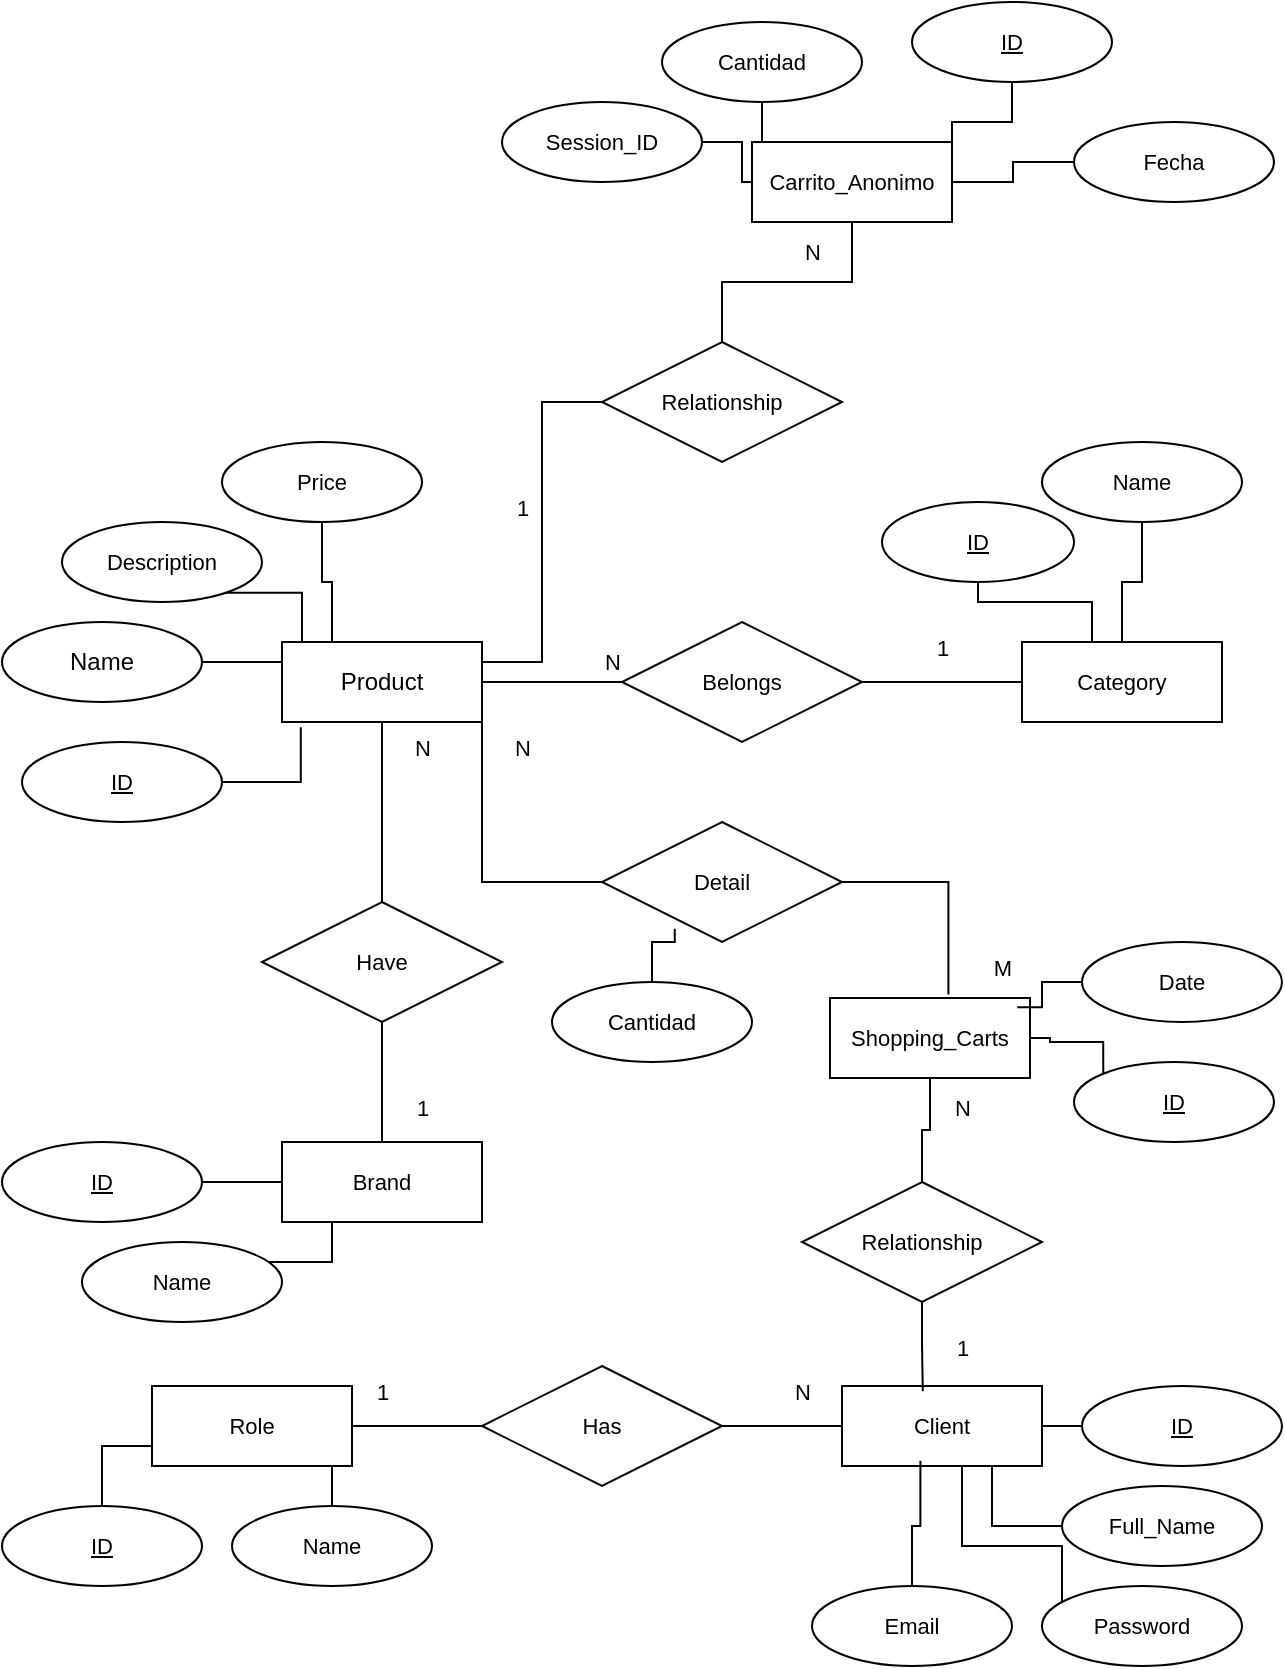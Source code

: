 <mxfile version="24.7.12">
  <diagram id="xYUuz_a5r-64GaqLZ1hu" name="Página-1">
    <mxGraphModel dx="1050" dy="557" grid="1" gridSize="10" guides="1" tooltips="1" connect="1" arrows="1" fold="1" page="1" pageScale="1" pageWidth="827" pageHeight="1169" math="0" shadow="0">
      <root>
        <mxCell id="0" />
        <mxCell id="1" parent="0" />
        <mxCell id="DHCLG3KV0BrQ9XwCqPdC-1" value="Product" style="whiteSpace=wrap;html=1;align=center;" vertex="1" parent="1">
          <mxGeometry x="170" y="320" width="100" height="40" as="geometry" />
        </mxCell>
        <mxCell id="DHCLG3KV0BrQ9XwCqPdC-3" style="edgeStyle=orthogonalEdgeStyle;rounded=0;orthogonalLoop=1;jettySize=auto;html=1;entryX=0;entryY=0.5;entryDx=0;entryDy=0;endArrow=none;endFill=0;exitX=1;exitY=0.5;exitDx=0;exitDy=0;" edge="1" parent="1" source="DHCLG3KV0BrQ9XwCqPdC-2" target="DHCLG3KV0BrQ9XwCqPdC-1">
          <mxGeometry relative="1" as="geometry">
            <Array as="points">
              <mxPoint x="130" y="330" />
              <mxPoint x="170" y="330" />
            </Array>
          </mxGeometry>
        </mxCell>
        <mxCell id="DHCLG3KV0BrQ9XwCqPdC-2" value="Name" style="ellipse;whiteSpace=wrap;html=1;align=center;" vertex="1" parent="1">
          <mxGeometry x="30" y="310" width="100" height="40" as="geometry" />
        </mxCell>
        <mxCell id="DHCLG3KV0BrQ9XwCqPdC-5" style="edgeStyle=orthogonalEdgeStyle;shape=connector;rounded=0;orthogonalLoop=1;jettySize=auto;html=1;strokeColor=default;align=center;verticalAlign=middle;fontFamily=Helvetica;fontSize=11;fontColor=default;labelBackgroundColor=default;endArrow=none;endFill=0;exitX=0.722;exitY=0.885;exitDx=0;exitDy=0;exitPerimeter=0;" edge="1" parent="1" source="DHCLG3KV0BrQ9XwCqPdC-4">
          <mxGeometry relative="1" as="geometry">
            <mxPoint x="172" y="320" as="targetPoint" />
          </mxGeometry>
        </mxCell>
        <mxCell id="DHCLG3KV0BrQ9XwCqPdC-4" value="Description" style="ellipse;whiteSpace=wrap;html=1;align=center;fontFamily=Helvetica;fontSize=11;fontColor=default;labelBackgroundColor=default;" vertex="1" parent="1">
          <mxGeometry x="60" y="260" width="100" height="40" as="geometry" />
        </mxCell>
        <mxCell id="DHCLG3KV0BrQ9XwCqPdC-7" value="ID" style="ellipse;whiteSpace=wrap;html=1;align=center;fontStyle=4;fontFamily=Helvetica;fontSize=11;fontColor=default;labelBackgroundColor=default;" vertex="1" parent="1">
          <mxGeometry x="40" y="370" width="100" height="40" as="geometry" />
        </mxCell>
        <mxCell id="DHCLG3KV0BrQ9XwCqPdC-8" style="edgeStyle=orthogonalEdgeStyle;shape=connector;rounded=0;orthogonalLoop=1;jettySize=auto;html=1;entryX=0.094;entryY=1.065;entryDx=0;entryDy=0;entryPerimeter=0;strokeColor=default;align=center;verticalAlign=middle;fontFamily=Helvetica;fontSize=11;fontColor=default;labelBackgroundColor=default;endArrow=none;endFill=0;" edge="1" parent="1" source="DHCLG3KV0BrQ9XwCqPdC-7" target="DHCLG3KV0BrQ9XwCqPdC-1">
          <mxGeometry relative="1" as="geometry" />
        </mxCell>
        <mxCell id="DHCLG3KV0BrQ9XwCqPdC-10" style="edgeStyle=orthogonalEdgeStyle;shape=connector;rounded=0;orthogonalLoop=1;jettySize=auto;html=1;entryX=0.25;entryY=0;entryDx=0;entryDy=0;strokeColor=default;align=center;verticalAlign=middle;fontFamily=Helvetica;fontSize=11;fontColor=default;labelBackgroundColor=default;endArrow=none;endFill=0;" edge="1" parent="1" source="DHCLG3KV0BrQ9XwCqPdC-9" target="DHCLG3KV0BrQ9XwCqPdC-1">
          <mxGeometry relative="1" as="geometry" />
        </mxCell>
        <mxCell id="DHCLG3KV0BrQ9XwCqPdC-9" value="Price" style="ellipse;whiteSpace=wrap;html=1;align=center;fontFamily=Helvetica;fontSize=11;fontColor=default;labelBackgroundColor=default;" vertex="1" parent="1">
          <mxGeometry x="140" y="220" width="100" height="40" as="geometry" />
        </mxCell>
        <mxCell id="DHCLG3KV0BrQ9XwCqPdC-12" value="Brand" style="whiteSpace=wrap;html=1;align=center;fontFamily=Helvetica;fontSize=11;fontColor=default;labelBackgroundColor=default;" vertex="1" parent="1">
          <mxGeometry x="170" y="570" width="100" height="40" as="geometry" />
        </mxCell>
        <mxCell id="DHCLG3KV0BrQ9XwCqPdC-13" value="ID" style="ellipse;whiteSpace=wrap;html=1;align=center;fontStyle=4;fontFamily=Helvetica;fontSize=11;fontColor=default;labelBackgroundColor=default;" vertex="1" parent="1">
          <mxGeometry x="30" y="570" width="100" height="40" as="geometry" />
        </mxCell>
        <mxCell id="DHCLG3KV0BrQ9XwCqPdC-14" style="edgeStyle=orthogonalEdgeStyle;shape=connector;rounded=0;orthogonalLoop=1;jettySize=auto;html=1;strokeColor=default;align=center;verticalAlign=middle;fontFamily=Helvetica;fontSize=11;fontColor=default;labelBackgroundColor=default;endArrow=none;endFill=0;entryX=0;entryY=0.5;entryDx=0;entryDy=0;" edge="1" parent="1" source="DHCLG3KV0BrQ9XwCqPdC-13" target="DHCLG3KV0BrQ9XwCqPdC-12">
          <mxGeometry relative="1" as="geometry">
            <mxPoint x="160" y="590" as="targetPoint" />
            <Array as="points">
              <mxPoint x="110" y="590" />
            </Array>
          </mxGeometry>
        </mxCell>
        <mxCell id="DHCLG3KV0BrQ9XwCqPdC-16" style="edgeStyle=orthogonalEdgeStyle;shape=connector;rounded=0;orthogonalLoop=1;jettySize=auto;html=1;entryX=0.25;entryY=1;entryDx=0;entryDy=0;strokeColor=default;align=center;verticalAlign=middle;fontFamily=Helvetica;fontSize=11;fontColor=default;labelBackgroundColor=default;endArrow=none;endFill=0;" edge="1" parent="1" source="DHCLG3KV0BrQ9XwCqPdC-15" target="DHCLG3KV0BrQ9XwCqPdC-12">
          <mxGeometry relative="1" as="geometry">
            <Array as="points">
              <mxPoint x="195" y="630" />
            </Array>
          </mxGeometry>
        </mxCell>
        <mxCell id="DHCLG3KV0BrQ9XwCqPdC-15" value="Name" style="ellipse;whiteSpace=wrap;html=1;align=center;fontFamily=Helvetica;fontSize=11;fontColor=default;labelBackgroundColor=default;" vertex="1" parent="1">
          <mxGeometry x="70" y="620" width="100" height="40" as="geometry" />
        </mxCell>
        <mxCell id="DHCLG3KV0BrQ9XwCqPdC-18" value="" style="edgeStyle=orthogonalEdgeStyle;shape=connector;rounded=0;orthogonalLoop=1;jettySize=auto;html=1;strokeColor=default;align=center;verticalAlign=middle;fontFamily=Helvetica;fontSize=11;fontColor=default;labelBackgroundColor=default;endArrow=none;endFill=0;" edge="1" parent="1" source="DHCLG3KV0BrQ9XwCqPdC-17" target="DHCLG3KV0BrQ9XwCqPdC-12">
          <mxGeometry relative="1" as="geometry" />
        </mxCell>
        <mxCell id="DHCLG3KV0BrQ9XwCqPdC-19" value="" style="edgeStyle=orthogonalEdgeStyle;shape=connector;rounded=0;orthogonalLoop=1;jettySize=auto;html=1;strokeColor=default;align=center;verticalAlign=middle;fontFamily=Helvetica;fontSize=11;fontColor=default;labelBackgroundColor=default;endArrow=none;endFill=0;" edge="1" parent="1" source="DHCLG3KV0BrQ9XwCqPdC-17" target="DHCLG3KV0BrQ9XwCqPdC-1">
          <mxGeometry relative="1" as="geometry">
            <Array as="points">
              <mxPoint x="220" y="410" />
              <mxPoint x="220" y="410" />
            </Array>
          </mxGeometry>
        </mxCell>
        <mxCell id="DHCLG3KV0BrQ9XwCqPdC-17" value="Have" style="shape=rhombus;perimeter=rhombusPerimeter;whiteSpace=wrap;html=1;align=center;fontFamily=Helvetica;fontSize=11;fontColor=default;labelBackgroundColor=default;" vertex="1" parent="1">
          <mxGeometry x="160" y="450" width="120" height="60" as="geometry" />
        </mxCell>
        <mxCell id="DHCLG3KV0BrQ9XwCqPdC-20" value="1" style="text;html=1;align=center;verticalAlign=middle;resizable=0;points=[];autosize=1;strokeColor=none;fillColor=none;fontFamily=Helvetica;fontSize=11;fontColor=default;labelBackgroundColor=default;" vertex="1" parent="1">
          <mxGeometry x="225" y="538" width="30" height="30" as="geometry" />
        </mxCell>
        <mxCell id="DHCLG3KV0BrQ9XwCqPdC-21" value="N" style="text;html=1;align=center;verticalAlign=middle;resizable=0;points=[];autosize=1;strokeColor=none;fillColor=none;fontFamily=Helvetica;fontSize=11;fontColor=default;labelBackgroundColor=default;" vertex="1" parent="1">
          <mxGeometry x="225" y="358" width="30" height="30" as="geometry" />
        </mxCell>
        <mxCell id="DHCLG3KV0BrQ9XwCqPdC-29" value="" style="edgeStyle=orthogonalEdgeStyle;shape=connector;rounded=0;orthogonalLoop=1;jettySize=auto;html=1;strokeColor=default;align=center;verticalAlign=middle;fontFamily=Helvetica;fontSize=11;fontColor=default;labelBackgroundColor=default;endArrow=none;endFill=0;entryX=1;entryY=0.5;entryDx=0;entryDy=0;" edge="1" parent="1" source="DHCLG3KV0BrQ9XwCqPdC-22" target="DHCLG3KV0BrQ9XwCqPdC-1">
          <mxGeometry relative="1" as="geometry" />
        </mxCell>
        <mxCell id="DHCLG3KV0BrQ9XwCqPdC-22" value="&lt;div&gt;Belongs&lt;br&gt;&lt;/div&gt;" style="shape=rhombus;perimeter=rhombusPerimeter;whiteSpace=wrap;html=1;align=center;fontFamily=Helvetica;fontSize=11;fontColor=default;labelBackgroundColor=default;" vertex="1" parent="1">
          <mxGeometry x="340" y="310" width="120" height="60" as="geometry" />
        </mxCell>
        <mxCell id="DHCLG3KV0BrQ9XwCqPdC-28" value="" style="edgeStyle=orthogonalEdgeStyle;shape=connector;rounded=0;orthogonalLoop=1;jettySize=auto;html=1;strokeColor=default;align=center;verticalAlign=middle;fontFamily=Helvetica;fontSize=11;fontColor=default;labelBackgroundColor=default;endArrow=none;endFill=0;" edge="1" parent="1" source="DHCLG3KV0BrQ9XwCqPdC-23" target="DHCLG3KV0BrQ9XwCqPdC-22">
          <mxGeometry relative="1" as="geometry" />
        </mxCell>
        <mxCell id="DHCLG3KV0BrQ9XwCqPdC-23" value="Category" style="whiteSpace=wrap;html=1;align=center;fontFamily=Helvetica;fontSize=11;fontColor=default;labelBackgroundColor=default;" vertex="1" parent="1">
          <mxGeometry x="540" y="320" width="100" height="40" as="geometry" />
        </mxCell>
        <mxCell id="DHCLG3KV0BrQ9XwCqPdC-25" value="" style="edgeStyle=orthogonalEdgeStyle;shape=connector;rounded=0;orthogonalLoop=1;jettySize=auto;html=1;strokeColor=default;align=center;verticalAlign=middle;fontFamily=Helvetica;fontSize=11;fontColor=default;labelBackgroundColor=default;endArrow=none;endFill=0;" edge="1" parent="1" source="DHCLG3KV0BrQ9XwCqPdC-24" target="DHCLG3KV0BrQ9XwCqPdC-23">
          <mxGeometry relative="1" as="geometry" />
        </mxCell>
        <mxCell id="DHCLG3KV0BrQ9XwCqPdC-24" value="Name" style="ellipse;whiteSpace=wrap;html=1;align=center;fontFamily=Helvetica;fontSize=11;fontColor=default;labelBackgroundColor=default;" vertex="1" parent="1">
          <mxGeometry x="550" y="220" width="100" height="40" as="geometry" />
        </mxCell>
        <mxCell id="DHCLG3KV0BrQ9XwCqPdC-27" style="edgeStyle=orthogonalEdgeStyle;shape=connector;rounded=0;orthogonalLoop=1;jettySize=auto;html=1;entryX=0.25;entryY=0;entryDx=0;entryDy=0;strokeColor=default;align=center;verticalAlign=middle;fontFamily=Helvetica;fontSize=11;fontColor=default;labelBackgroundColor=default;endArrow=none;endFill=0;" edge="1" parent="1" source="DHCLG3KV0BrQ9XwCqPdC-26" target="DHCLG3KV0BrQ9XwCqPdC-23">
          <mxGeometry relative="1" as="geometry">
            <Array as="points">
              <mxPoint x="575" y="300" />
            </Array>
          </mxGeometry>
        </mxCell>
        <mxCell id="DHCLG3KV0BrQ9XwCqPdC-26" value="ID" style="ellipse;whiteSpace=wrap;html=1;align=center;fontStyle=4;fontFamily=Helvetica;fontSize=11;fontColor=default;labelBackgroundColor=default;" vertex="1" parent="1">
          <mxGeometry x="470" y="250" width="96" height="40" as="geometry" />
        </mxCell>
        <mxCell id="DHCLG3KV0BrQ9XwCqPdC-30" value="1" style="text;html=1;align=center;verticalAlign=middle;resizable=0;points=[];autosize=1;strokeColor=none;fillColor=none;fontFamily=Helvetica;fontSize=11;fontColor=default;labelBackgroundColor=default;" vertex="1" parent="1">
          <mxGeometry x="485" y="308" width="30" height="30" as="geometry" />
        </mxCell>
        <mxCell id="DHCLG3KV0BrQ9XwCqPdC-31" value="N" style="text;html=1;align=center;verticalAlign=middle;resizable=0;points=[];autosize=1;strokeColor=none;fillColor=none;fontFamily=Helvetica;fontSize=11;fontColor=default;labelBackgroundColor=default;" vertex="1" parent="1">
          <mxGeometry x="320" y="315" width="30" height="30" as="geometry" />
        </mxCell>
        <mxCell id="DHCLG3KV0BrQ9XwCqPdC-32" value="Shopping_Carts" style="whiteSpace=wrap;html=1;align=center;fontFamily=Helvetica;fontSize=11;fontColor=default;labelBackgroundColor=default;" vertex="1" parent="1">
          <mxGeometry x="444" y="498" width="100" height="40" as="geometry" />
        </mxCell>
        <mxCell id="DHCLG3KV0BrQ9XwCqPdC-36" value="" style="edgeStyle=orthogonalEdgeStyle;shape=connector;rounded=0;orthogonalLoop=1;jettySize=auto;html=1;strokeColor=default;align=center;verticalAlign=middle;fontFamily=Helvetica;fontSize=11;fontColor=default;labelBackgroundColor=default;endArrow=none;endFill=0;entryX=1;entryY=0.5;entryDx=0;entryDy=0;exitX=0;exitY=0;exitDx=0;exitDy=0;" edge="1" parent="1" source="DHCLG3KV0BrQ9XwCqPdC-35" target="DHCLG3KV0BrQ9XwCqPdC-32">
          <mxGeometry relative="1" as="geometry">
            <Array as="points">
              <mxPoint x="581" y="520" />
              <mxPoint x="554" y="520" />
              <mxPoint x="554" y="518" />
            </Array>
          </mxGeometry>
        </mxCell>
        <mxCell id="DHCLG3KV0BrQ9XwCqPdC-35" value="ID" style="ellipse;whiteSpace=wrap;html=1;align=center;fontStyle=4;fontFamily=Helvetica;fontSize=11;fontColor=default;labelBackgroundColor=default;" vertex="1" parent="1">
          <mxGeometry x="566" y="530" width="100" height="40" as="geometry" />
        </mxCell>
        <mxCell id="DHCLG3KV0BrQ9XwCqPdC-38" value="Client" style="whiteSpace=wrap;html=1;align=center;fontFamily=Helvetica;fontSize=11;fontColor=default;labelBackgroundColor=default;" vertex="1" parent="1">
          <mxGeometry x="450" y="692" width="100" height="40" as="geometry" />
        </mxCell>
        <mxCell id="DHCLG3KV0BrQ9XwCqPdC-42" style="edgeStyle=orthogonalEdgeStyle;shape=connector;rounded=0;orthogonalLoop=1;jettySize=auto;html=1;strokeColor=default;align=center;verticalAlign=middle;fontFamily=Helvetica;fontSize=11;fontColor=default;labelBackgroundColor=default;endArrow=none;endFill=0;" edge="1" parent="1" source="DHCLG3KV0BrQ9XwCqPdC-39" target="DHCLG3KV0BrQ9XwCqPdC-38">
          <mxGeometry relative="1" as="geometry" />
        </mxCell>
        <mxCell id="DHCLG3KV0BrQ9XwCqPdC-39" value="ID" style="ellipse;whiteSpace=wrap;html=1;align=center;fontStyle=4;fontFamily=Helvetica;fontSize=11;fontColor=default;labelBackgroundColor=default;" vertex="1" parent="1">
          <mxGeometry x="570" y="692" width="100" height="40" as="geometry" />
        </mxCell>
        <mxCell id="DHCLG3KV0BrQ9XwCqPdC-41" style="edgeStyle=orthogonalEdgeStyle;shape=connector;rounded=0;orthogonalLoop=1;jettySize=auto;html=1;entryX=0.75;entryY=1;entryDx=0;entryDy=0;strokeColor=default;align=center;verticalAlign=middle;fontFamily=Helvetica;fontSize=11;fontColor=default;labelBackgroundColor=default;endArrow=none;endFill=0;" edge="1" parent="1" source="DHCLG3KV0BrQ9XwCqPdC-40" target="DHCLG3KV0BrQ9XwCqPdC-38">
          <mxGeometry relative="1" as="geometry" />
        </mxCell>
        <mxCell id="DHCLG3KV0BrQ9XwCqPdC-40" value="Full_Name" style="ellipse;whiteSpace=wrap;html=1;align=center;fontFamily=Helvetica;fontSize=11;fontColor=default;labelBackgroundColor=default;" vertex="1" parent="1">
          <mxGeometry x="560" y="742" width="100" height="40" as="geometry" />
        </mxCell>
        <mxCell id="DHCLG3KV0BrQ9XwCqPdC-43" value="Email" style="ellipse;whiteSpace=wrap;html=1;align=center;fontFamily=Helvetica;fontSize=11;fontColor=default;labelBackgroundColor=default;" vertex="1" parent="1">
          <mxGeometry x="435" y="792" width="100" height="40" as="geometry" />
        </mxCell>
        <mxCell id="DHCLG3KV0BrQ9XwCqPdC-44" style="edgeStyle=orthogonalEdgeStyle;shape=connector;rounded=0;orthogonalLoop=1;jettySize=auto;html=1;entryX=0.392;entryY=0.935;entryDx=0;entryDy=0;entryPerimeter=0;strokeColor=default;align=center;verticalAlign=middle;fontFamily=Helvetica;fontSize=11;fontColor=default;labelBackgroundColor=default;endArrow=none;endFill=0;exitX=0.5;exitY=0;exitDx=0;exitDy=0;" edge="1" parent="1" source="DHCLG3KV0BrQ9XwCqPdC-43" target="DHCLG3KV0BrQ9XwCqPdC-38">
          <mxGeometry relative="1" as="geometry">
            <mxPoint x="490" y="782" as="sourcePoint" />
          </mxGeometry>
        </mxCell>
        <mxCell id="DHCLG3KV0BrQ9XwCqPdC-46" style="edgeStyle=orthogonalEdgeStyle;shape=connector;rounded=0;orthogonalLoop=1;jettySize=auto;html=1;entryX=0.75;entryY=1;entryDx=0;entryDy=0;strokeColor=default;align=center;verticalAlign=middle;fontFamily=Helvetica;fontSize=11;fontColor=default;labelBackgroundColor=default;endArrow=none;endFill=0;" edge="1" parent="1" source="DHCLG3KV0BrQ9XwCqPdC-45" target="DHCLG3KV0BrQ9XwCqPdC-38">
          <mxGeometry relative="1" as="geometry">
            <Array as="points">
              <mxPoint x="560" y="772" />
              <mxPoint x="510" y="772" />
              <mxPoint x="510" y="732" />
            </Array>
          </mxGeometry>
        </mxCell>
        <mxCell id="DHCLG3KV0BrQ9XwCqPdC-45" value="Password" style="ellipse;whiteSpace=wrap;html=1;align=center;fontFamily=Helvetica;fontSize=11;fontColor=default;labelBackgroundColor=default;" vertex="1" parent="1">
          <mxGeometry x="550" y="792" width="100" height="40" as="geometry" />
        </mxCell>
        <mxCell id="DHCLG3KV0BrQ9XwCqPdC-49" value="Role" style="whiteSpace=wrap;html=1;align=center;fontFamily=Helvetica;fontSize=11;fontColor=default;labelBackgroundColor=default;" vertex="1" parent="1">
          <mxGeometry x="105" y="692" width="100" height="40" as="geometry" />
        </mxCell>
        <mxCell id="DHCLG3KV0BrQ9XwCqPdC-50" value="ID" style="ellipse;whiteSpace=wrap;html=1;align=center;fontStyle=4;fontFamily=Helvetica;fontSize=11;fontColor=default;labelBackgroundColor=default;" vertex="1" parent="1">
          <mxGeometry x="30" y="752" width="100" height="40" as="geometry" />
        </mxCell>
        <mxCell id="DHCLG3KV0BrQ9XwCqPdC-51" value="Name" style="ellipse;whiteSpace=wrap;html=1;align=center;fontFamily=Helvetica;fontSize=11;fontColor=default;labelBackgroundColor=default;" vertex="1" parent="1">
          <mxGeometry x="145" y="752" width="100" height="40" as="geometry" />
        </mxCell>
        <mxCell id="DHCLG3KV0BrQ9XwCqPdC-53" style="edgeStyle=orthogonalEdgeStyle;shape=connector;rounded=0;orthogonalLoop=1;jettySize=auto;html=1;entryX=0;entryY=0.75;entryDx=0;entryDy=0;strokeColor=default;align=center;verticalAlign=middle;fontFamily=Helvetica;fontSize=11;fontColor=default;labelBackgroundColor=default;endArrow=none;endFill=0;" edge="1" parent="1" source="DHCLG3KV0BrQ9XwCqPdC-50" target="DHCLG3KV0BrQ9XwCqPdC-49">
          <mxGeometry relative="1" as="geometry" />
        </mxCell>
        <mxCell id="DHCLG3KV0BrQ9XwCqPdC-54" style="edgeStyle=orthogonalEdgeStyle;shape=connector;rounded=0;orthogonalLoop=1;jettySize=auto;html=1;strokeColor=default;align=center;verticalAlign=middle;fontFamily=Helvetica;fontSize=11;fontColor=default;labelBackgroundColor=default;endArrow=none;endFill=0;entryX=0.912;entryY=1.015;entryDx=0;entryDy=0;entryPerimeter=0;" edge="1" parent="1" source="DHCLG3KV0BrQ9XwCqPdC-51" target="DHCLG3KV0BrQ9XwCqPdC-49">
          <mxGeometry relative="1" as="geometry">
            <mxPoint x="195" y="742" as="targetPoint" />
          </mxGeometry>
        </mxCell>
        <mxCell id="DHCLG3KV0BrQ9XwCqPdC-56" style="edgeStyle=orthogonalEdgeStyle;shape=connector;rounded=0;orthogonalLoop=1;jettySize=auto;html=1;strokeColor=default;align=center;verticalAlign=middle;fontFamily=Helvetica;fontSize=11;fontColor=default;labelBackgroundColor=default;endArrow=none;endFill=0;entryX=1;entryY=0.5;entryDx=0;entryDy=0;exitX=0;exitY=0.5;exitDx=0;exitDy=0;" edge="1" parent="1" source="DHCLG3KV0BrQ9XwCqPdC-55" target="DHCLG3KV0BrQ9XwCqPdC-49">
          <mxGeometry relative="1" as="geometry">
            <mxPoint x="245" y="712" as="sourcePoint" />
            <mxPoint x="205" y="712" as="targetPoint" />
          </mxGeometry>
        </mxCell>
        <mxCell id="DHCLG3KV0BrQ9XwCqPdC-57" value="" style="edgeStyle=orthogonalEdgeStyle;shape=connector;rounded=0;orthogonalLoop=1;jettySize=auto;html=1;strokeColor=default;align=center;verticalAlign=middle;fontFamily=Helvetica;fontSize=11;fontColor=default;labelBackgroundColor=default;endArrow=none;endFill=0;exitX=1;exitY=0.5;exitDx=0;exitDy=0;" edge="1" parent="1" source="DHCLG3KV0BrQ9XwCqPdC-55" target="DHCLG3KV0BrQ9XwCqPdC-38">
          <mxGeometry relative="1" as="geometry">
            <mxPoint x="410" y="712" as="sourcePoint" />
          </mxGeometry>
        </mxCell>
        <mxCell id="DHCLG3KV0BrQ9XwCqPdC-55" value="Has" style="shape=rhombus;perimeter=rhombusPerimeter;whiteSpace=wrap;html=1;align=center;fontFamily=Helvetica;fontSize=11;fontColor=default;labelBackgroundColor=default;" vertex="1" parent="1">
          <mxGeometry x="270" y="682" width="120" height="60" as="geometry" />
        </mxCell>
        <mxCell id="DHCLG3KV0BrQ9XwCqPdC-58" value="1" style="text;html=1;align=center;verticalAlign=middle;resizable=0;points=[];autosize=1;strokeColor=none;fillColor=none;fontFamily=Helvetica;fontSize=11;fontColor=default;labelBackgroundColor=default;" vertex="1" parent="1">
          <mxGeometry x="205" y="680" width="30" height="30" as="geometry" />
        </mxCell>
        <mxCell id="DHCLG3KV0BrQ9XwCqPdC-59" value="N" style="text;html=1;align=center;verticalAlign=middle;resizable=0;points=[];autosize=1;strokeColor=none;fillColor=none;fontFamily=Helvetica;fontSize=11;fontColor=default;labelBackgroundColor=default;" vertex="1" parent="1">
          <mxGeometry x="415" y="680" width="30" height="30" as="geometry" />
        </mxCell>
        <mxCell id="DHCLG3KV0BrQ9XwCqPdC-67" style="edgeStyle=orthogonalEdgeStyle;shape=connector;rounded=0;orthogonalLoop=1;jettySize=auto;html=1;strokeColor=default;align=center;verticalAlign=middle;fontFamily=Helvetica;fontSize=11;fontColor=default;labelBackgroundColor=default;endArrow=none;endFill=0;" edge="1" parent="1" source="DHCLG3KV0BrQ9XwCqPdC-66" target="DHCLG3KV0BrQ9XwCqPdC-32">
          <mxGeometry relative="1" as="geometry" />
        </mxCell>
        <mxCell id="DHCLG3KV0BrQ9XwCqPdC-66" value="Relationship" style="shape=rhombus;perimeter=rhombusPerimeter;whiteSpace=wrap;html=1;align=center;fontFamily=Helvetica;fontSize=11;fontColor=default;labelBackgroundColor=default;" vertex="1" parent="1">
          <mxGeometry x="430" y="590" width="120" height="60" as="geometry" />
        </mxCell>
        <mxCell id="DHCLG3KV0BrQ9XwCqPdC-69" style="edgeStyle=orthogonalEdgeStyle;shape=connector;rounded=0;orthogonalLoop=1;jettySize=auto;html=1;entryX=0.404;entryY=0.065;entryDx=0;entryDy=0;entryPerimeter=0;strokeColor=default;align=center;verticalAlign=middle;fontFamily=Helvetica;fontSize=11;fontColor=default;labelBackgroundColor=default;endArrow=none;endFill=0;" edge="1" parent="1" source="DHCLG3KV0BrQ9XwCqPdC-66" target="DHCLG3KV0BrQ9XwCqPdC-38">
          <mxGeometry relative="1" as="geometry" />
        </mxCell>
        <mxCell id="DHCLG3KV0BrQ9XwCqPdC-70" value="1" style="text;html=1;align=center;verticalAlign=middle;resizable=0;points=[];autosize=1;strokeColor=none;fillColor=none;fontFamily=Helvetica;fontSize=11;fontColor=default;labelBackgroundColor=default;" vertex="1" parent="1">
          <mxGeometry x="495" y="658" width="30" height="30" as="geometry" />
        </mxCell>
        <mxCell id="DHCLG3KV0BrQ9XwCqPdC-71" value="N" style="text;html=1;align=center;verticalAlign=middle;resizable=0;points=[];autosize=1;strokeColor=none;fillColor=none;fontFamily=Helvetica;fontSize=11;fontColor=default;labelBackgroundColor=default;" vertex="1" parent="1">
          <mxGeometry x="495" y="538" width="30" height="30" as="geometry" />
        </mxCell>
        <mxCell id="DHCLG3KV0BrQ9XwCqPdC-78" value="Date" style="ellipse;whiteSpace=wrap;html=1;align=center;fontFamily=Helvetica;fontSize=11;fontColor=default;labelBackgroundColor=default;" vertex="1" parent="1">
          <mxGeometry x="570" y="470" width="100" height="40" as="geometry" />
        </mxCell>
        <mxCell id="DHCLG3KV0BrQ9XwCqPdC-79" style="edgeStyle=orthogonalEdgeStyle;shape=connector;rounded=0;orthogonalLoop=1;jettySize=auto;html=1;entryX=0.936;entryY=0.115;entryDx=0;entryDy=0;entryPerimeter=0;strokeColor=default;align=center;verticalAlign=middle;fontFamily=Helvetica;fontSize=11;fontColor=default;labelBackgroundColor=default;endArrow=none;endFill=0;" edge="1" parent="1" source="DHCLG3KV0BrQ9XwCqPdC-78" target="DHCLG3KV0BrQ9XwCqPdC-32">
          <mxGeometry relative="1" as="geometry" />
        </mxCell>
        <mxCell id="DHCLG3KV0BrQ9XwCqPdC-81" style="edgeStyle=orthogonalEdgeStyle;shape=connector;rounded=0;orthogonalLoop=1;jettySize=auto;html=1;entryX=1;entryY=1;entryDx=0;entryDy=0;strokeColor=default;align=center;verticalAlign=middle;fontFamily=Helvetica;fontSize=11;fontColor=default;labelBackgroundColor=default;endArrow=none;endFill=0;" edge="1" parent="1" source="DHCLG3KV0BrQ9XwCqPdC-80" target="DHCLG3KV0BrQ9XwCqPdC-1">
          <mxGeometry relative="1" as="geometry" />
        </mxCell>
        <mxCell id="DHCLG3KV0BrQ9XwCqPdC-80" value="Detail" style="shape=rhombus;perimeter=rhombusPerimeter;whiteSpace=wrap;html=1;align=center;fontFamily=Helvetica;fontSize=11;fontColor=default;labelBackgroundColor=default;" vertex="1" parent="1">
          <mxGeometry x="330" y="410" width="120" height="60" as="geometry" />
        </mxCell>
        <mxCell id="DHCLG3KV0BrQ9XwCqPdC-82" style="edgeStyle=orthogonalEdgeStyle;shape=connector;rounded=0;orthogonalLoop=1;jettySize=auto;html=1;entryX=0.592;entryY=-0.045;entryDx=0;entryDy=0;entryPerimeter=0;strokeColor=default;align=center;verticalAlign=middle;fontFamily=Helvetica;fontSize=11;fontColor=default;labelBackgroundColor=default;endArrow=none;endFill=0;" edge="1" parent="1" source="DHCLG3KV0BrQ9XwCqPdC-80" target="DHCLG3KV0BrQ9XwCqPdC-32">
          <mxGeometry relative="1" as="geometry">
            <Array as="points">
              <mxPoint x="503" y="440" />
            </Array>
          </mxGeometry>
        </mxCell>
        <mxCell id="DHCLG3KV0BrQ9XwCqPdC-83" value="N" style="text;html=1;align=center;verticalAlign=middle;resizable=0;points=[];autosize=1;strokeColor=none;fillColor=none;fontFamily=Helvetica;fontSize=11;fontColor=default;labelBackgroundColor=default;" vertex="1" parent="1">
          <mxGeometry x="275" y="358" width="30" height="30" as="geometry" />
        </mxCell>
        <mxCell id="DHCLG3KV0BrQ9XwCqPdC-84" value="M" style="text;html=1;align=center;verticalAlign=middle;resizable=0;points=[];autosize=1;strokeColor=none;fillColor=none;fontFamily=Helvetica;fontSize=11;fontColor=default;labelBackgroundColor=default;" vertex="1" parent="1">
          <mxGeometry x="515" y="468" width="30" height="30" as="geometry" />
        </mxCell>
        <mxCell id="DHCLG3KV0BrQ9XwCqPdC-85" value="Cantidad" style="ellipse;whiteSpace=wrap;html=1;align=center;fontFamily=Helvetica;fontSize=11;fontColor=default;labelBackgroundColor=default;" vertex="1" parent="1">
          <mxGeometry x="305" y="490" width="100" height="40" as="geometry" />
        </mxCell>
        <mxCell id="DHCLG3KV0BrQ9XwCqPdC-86" style="edgeStyle=orthogonalEdgeStyle;shape=connector;rounded=0;orthogonalLoop=1;jettySize=auto;html=1;entryX=0.303;entryY=0.89;entryDx=0;entryDy=0;entryPerimeter=0;strokeColor=default;align=center;verticalAlign=middle;fontFamily=Helvetica;fontSize=11;fontColor=default;labelBackgroundColor=default;endArrow=none;endFill=0;" edge="1" parent="1" source="DHCLG3KV0BrQ9XwCqPdC-85" target="DHCLG3KV0BrQ9XwCqPdC-80">
          <mxGeometry relative="1" as="geometry" />
        </mxCell>
        <mxCell id="DHCLG3KV0BrQ9XwCqPdC-87" value="Carrito_Anonimo" style="whiteSpace=wrap;html=1;align=center;fontFamily=Helvetica;fontSize=11;fontColor=default;labelBackgroundColor=default;" vertex="1" parent="1">
          <mxGeometry x="405" y="70" width="100" height="40" as="geometry" />
        </mxCell>
        <mxCell id="DHCLG3KV0BrQ9XwCqPdC-89" style="edgeStyle=orthogonalEdgeStyle;shape=connector;rounded=0;orthogonalLoop=1;jettySize=auto;html=1;entryX=1;entryY=0.25;entryDx=0;entryDy=0;strokeColor=default;align=center;verticalAlign=middle;fontFamily=Helvetica;fontSize=11;fontColor=default;labelBackgroundColor=default;endArrow=none;endFill=0;" edge="1" parent="1" source="DHCLG3KV0BrQ9XwCqPdC-88" target="DHCLG3KV0BrQ9XwCqPdC-1">
          <mxGeometry relative="1" as="geometry" />
        </mxCell>
        <mxCell id="DHCLG3KV0BrQ9XwCqPdC-90" style="edgeStyle=orthogonalEdgeStyle;shape=connector;rounded=0;orthogonalLoop=1;jettySize=auto;html=1;strokeColor=default;align=center;verticalAlign=middle;fontFamily=Helvetica;fontSize=11;fontColor=default;labelBackgroundColor=default;endArrow=none;endFill=0;entryX=0.5;entryY=1;entryDx=0;entryDy=0;" edge="1" parent="1" source="DHCLG3KV0BrQ9XwCqPdC-88" target="DHCLG3KV0BrQ9XwCqPdC-87">
          <mxGeometry relative="1" as="geometry">
            <mxPoint x="470" y="190" as="targetPoint" />
          </mxGeometry>
        </mxCell>
        <mxCell id="DHCLG3KV0BrQ9XwCqPdC-88" value="Relationship" style="shape=rhombus;perimeter=rhombusPerimeter;whiteSpace=wrap;html=1;align=center;fontFamily=Helvetica;fontSize=11;fontColor=default;labelBackgroundColor=default;" vertex="1" parent="1">
          <mxGeometry x="330" y="170" width="120" height="60" as="geometry" />
        </mxCell>
        <mxCell id="DHCLG3KV0BrQ9XwCqPdC-97" value="" style="edgeStyle=orthogonalEdgeStyle;shape=connector;rounded=0;orthogonalLoop=1;jettySize=auto;html=1;strokeColor=default;align=center;verticalAlign=middle;fontFamily=Helvetica;fontSize=11;fontColor=default;labelBackgroundColor=default;endArrow=none;endFill=0;" edge="1" parent="1" source="DHCLG3KV0BrQ9XwCqPdC-91" target="DHCLG3KV0BrQ9XwCqPdC-87">
          <mxGeometry relative="1" as="geometry" />
        </mxCell>
        <mxCell id="DHCLG3KV0BrQ9XwCqPdC-91" value="Cantidad" style="ellipse;whiteSpace=wrap;html=1;align=center;fontFamily=Helvetica;fontSize=11;fontColor=default;labelBackgroundColor=default;" vertex="1" parent="1">
          <mxGeometry x="360" y="10" width="100" height="40" as="geometry" />
        </mxCell>
        <mxCell id="DHCLG3KV0BrQ9XwCqPdC-100" style="edgeStyle=orthogonalEdgeStyle;shape=connector;rounded=0;orthogonalLoop=1;jettySize=auto;html=1;entryX=1;entryY=0;entryDx=0;entryDy=0;strokeColor=default;align=center;verticalAlign=middle;fontFamily=Helvetica;fontSize=11;fontColor=default;labelBackgroundColor=default;endArrow=none;endFill=0;" edge="1" parent="1" source="DHCLG3KV0BrQ9XwCqPdC-92" target="DHCLG3KV0BrQ9XwCqPdC-87">
          <mxGeometry relative="1" as="geometry" />
        </mxCell>
        <mxCell id="DHCLG3KV0BrQ9XwCqPdC-92" value="ID" style="ellipse;whiteSpace=wrap;html=1;align=center;fontStyle=4;fontFamily=Helvetica;fontSize=11;fontColor=default;labelBackgroundColor=default;" vertex="1" parent="1">
          <mxGeometry x="485" width="100" height="40" as="geometry" />
        </mxCell>
        <mxCell id="DHCLG3KV0BrQ9XwCqPdC-96" style="edgeStyle=orthogonalEdgeStyle;shape=connector;rounded=0;orthogonalLoop=1;jettySize=auto;html=1;strokeColor=default;align=center;verticalAlign=middle;fontFamily=Helvetica;fontSize=11;fontColor=default;labelBackgroundColor=default;endArrow=none;endFill=0;" edge="1" parent="1" source="DHCLG3KV0BrQ9XwCqPdC-94" target="DHCLG3KV0BrQ9XwCqPdC-87">
          <mxGeometry relative="1" as="geometry" />
        </mxCell>
        <mxCell id="DHCLG3KV0BrQ9XwCqPdC-94" value="Session_ID" style="ellipse;whiteSpace=wrap;html=1;align=center;fontFamily=Helvetica;fontSize=11;fontColor=default;labelBackgroundColor=default;" vertex="1" parent="1">
          <mxGeometry x="280" y="50" width="100" height="40" as="geometry" />
        </mxCell>
        <mxCell id="DHCLG3KV0BrQ9XwCqPdC-101" style="edgeStyle=orthogonalEdgeStyle;shape=connector;rounded=0;orthogonalLoop=1;jettySize=auto;html=1;entryX=1;entryY=0.5;entryDx=0;entryDy=0;strokeColor=default;align=center;verticalAlign=middle;fontFamily=Helvetica;fontSize=11;fontColor=default;labelBackgroundColor=default;endArrow=none;endFill=0;" edge="1" parent="1" source="DHCLG3KV0BrQ9XwCqPdC-95" target="DHCLG3KV0BrQ9XwCqPdC-87">
          <mxGeometry relative="1" as="geometry" />
        </mxCell>
        <mxCell id="DHCLG3KV0BrQ9XwCqPdC-95" value="Fecha" style="ellipse;whiteSpace=wrap;html=1;align=center;fontFamily=Helvetica;fontSize=11;fontColor=default;labelBackgroundColor=default;" vertex="1" parent="1">
          <mxGeometry x="566" y="60" width="100" height="40" as="geometry" />
        </mxCell>
        <mxCell id="DHCLG3KV0BrQ9XwCqPdC-102" value="1" style="text;html=1;align=center;verticalAlign=middle;resizable=0;points=[];autosize=1;strokeColor=none;fillColor=none;fontFamily=Helvetica;fontSize=11;fontColor=default;labelBackgroundColor=default;" vertex="1" parent="1">
          <mxGeometry x="275" y="238" width="30" height="30" as="geometry" />
        </mxCell>
        <mxCell id="DHCLG3KV0BrQ9XwCqPdC-103" value="N" style="text;html=1;align=center;verticalAlign=middle;resizable=0;points=[];autosize=1;strokeColor=none;fillColor=none;fontFamily=Helvetica;fontSize=11;fontColor=default;labelBackgroundColor=default;" vertex="1" parent="1">
          <mxGeometry x="420" y="110" width="30" height="30" as="geometry" />
        </mxCell>
      </root>
    </mxGraphModel>
  </diagram>
</mxfile>
